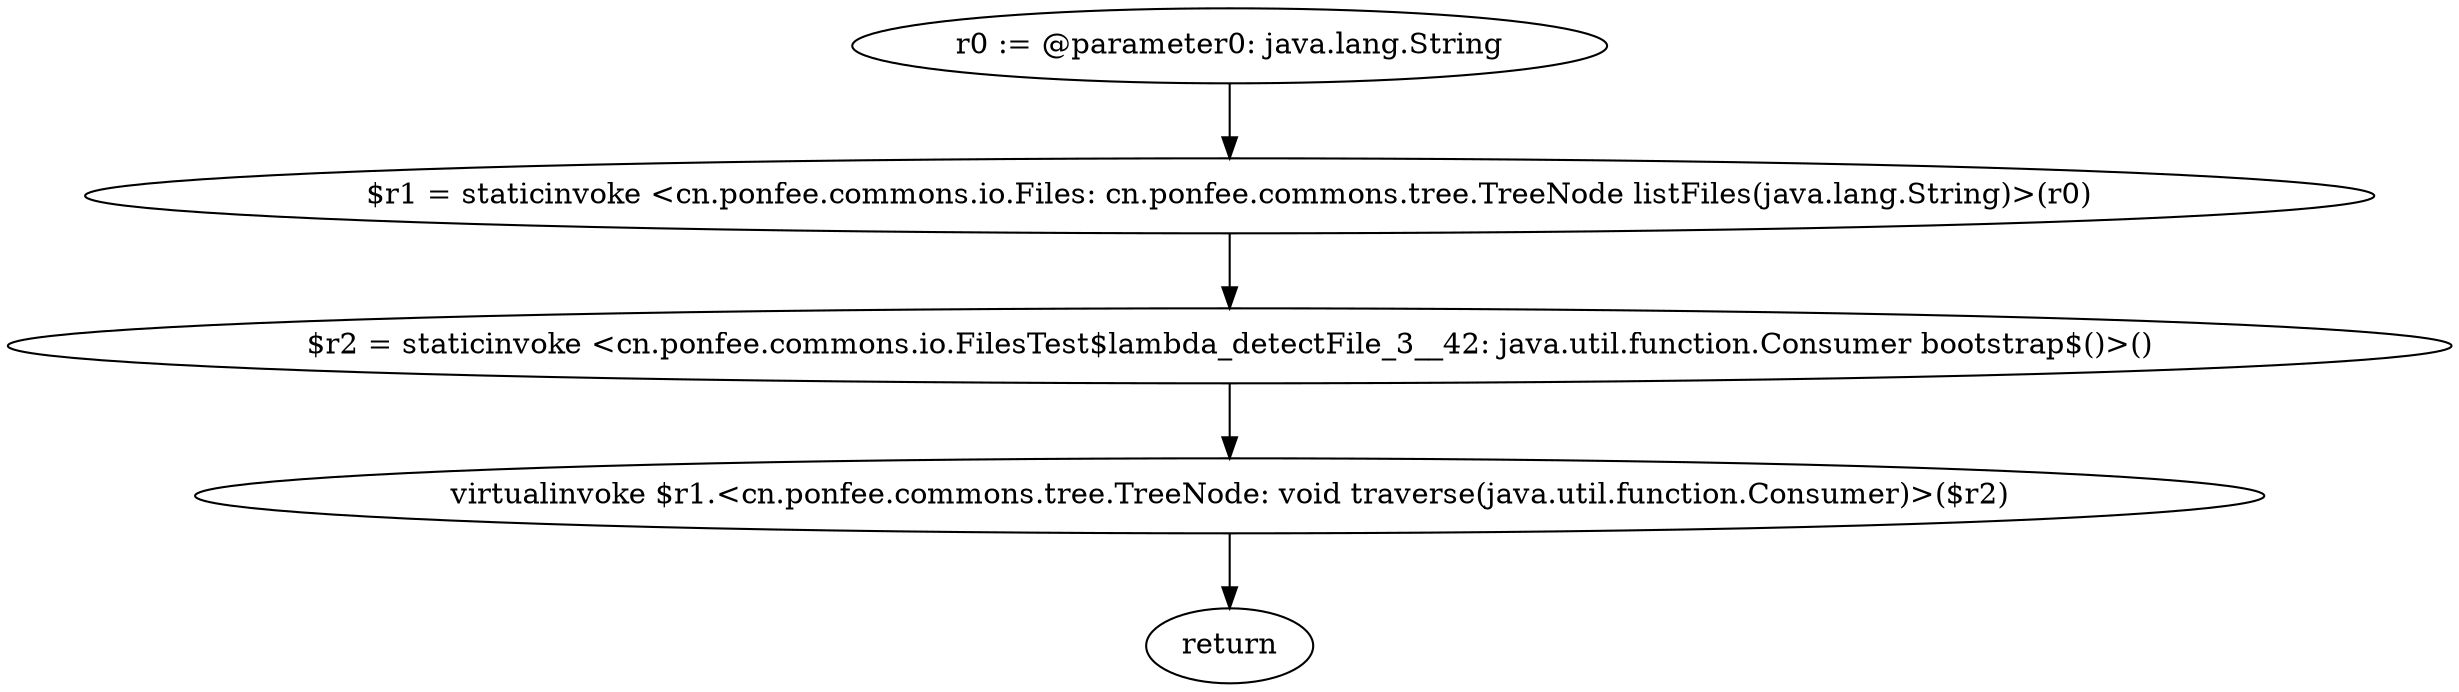 digraph "unitGraph" {
    "r0 := @parameter0: java.lang.String"
    "$r1 = staticinvoke <cn.ponfee.commons.io.Files: cn.ponfee.commons.tree.TreeNode listFiles(java.lang.String)>(r0)"
    "$r2 = staticinvoke <cn.ponfee.commons.io.FilesTest$lambda_detectFile_3__42: java.util.function.Consumer bootstrap$()>()"
    "virtualinvoke $r1.<cn.ponfee.commons.tree.TreeNode: void traverse(java.util.function.Consumer)>($r2)"
    "return"
    "r0 := @parameter0: java.lang.String"->"$r1 = staticinvoke <cn.ponfee.commons.io.Files: cn.ponfee.commons.tree.TreeNode listFiles(java.lang.String)>(r0)";
    "$r1 = staticinvoke <cn.ponfee.commons.io.Files: cn.ponfee.commons.tree.TreeNode listFiles(java.lang.String)>(r0)"->"$r2 = staticinvoke <cn.ponfee.commons.io.FilesTest$lambda_detectFile_3__42: java.util.function.Consumer bootstrap$()>()";
    "$r2 = staticinvoke <cn.ponfee.commons.io.FilesTest$lambda_detectFile_3__42: java.util.function.Consumer bootstrap$()>()"->"virtualinvoke $r1.<cn.ponfee.commons.tree.TreeNode: void traverse(java.util.function.Consumer)>($r2)";
    "virtualinvoke $r1.<cn.ponfee.commons.tree.TreeNode: void traverse(java.util.function.Consumer)>($r2)"->"return";
}
